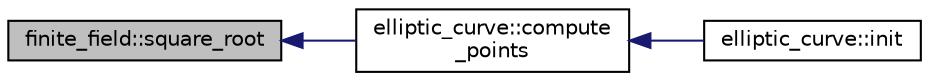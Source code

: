digraph "finite_field::square_root"
{
  edge [fontname="Helvetica",fontsize="10",labelfontname="Helvetica",labelfontsize="10"];
  node [fontname="Helvetica",fontsize="10",shape=record];
  rankdir="LR";
  Node18761 [label="finite_field::square_root",height=0.2,width=0.4,color="black", fillcolor="grey75", style="filled", fontcolor="black"];
  Node18761 -> Node18762 [dir="back",color="midnightblue",fontsize="10",style="solid",fontname="Helvetica"];
  Node18762 [label="elliptic_curve::compute\l_points",height=0.2,width=0.4,color="black", fillcolor="white", style="filled",URL="$d3/dea/classelliptic__curve.html#a07f848c282b8e731d9e99e9b358d5a9a"];
  Node18762 -> Node18763 [dir="back",color="midnightblue",fontsize="10",style="solid",fontname="Helvetica"];
  Node18763 [label="elliptic_curve::init",height=0.2,width=0.4,color="black", fillcolor="white", style="filled",URL="$d3/dea/classelliptic__curve.html#a0146cb7d2585f1e15e49d77a7496190f"];
}
